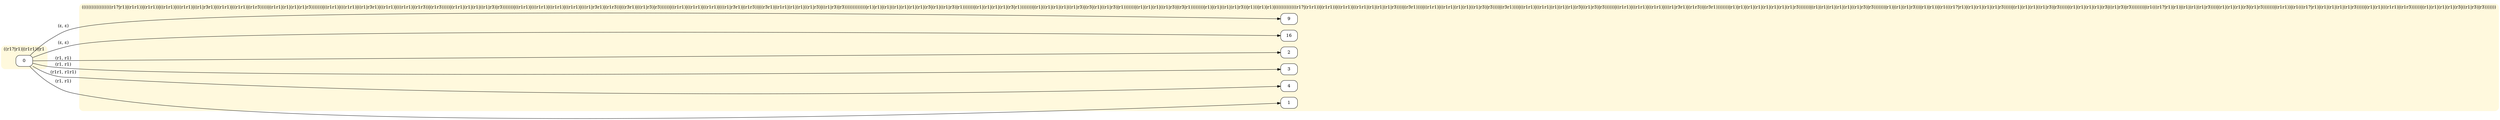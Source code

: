 digraph "MONinput/i" {
rankdir=LR
node [style=filled fillcolor=white]
subgraph cluster0 {
style="rounded,filled" color="#FFF9DD" node [style="rounded,filled" shape=box fillcolor="#FFFFFF"]
label="((r1?|r1)|(r1r1))|r1"
M0S0 [label=0];
}
subgraph cluster1 {
style="rounded,filled" color="#FFF9DD" node [style="rounded,filled" shape=box fillcolor="#FFFFFF"]
label="((((((((((((((((((r1?|r1)|(r1r1))|(r1r1))|((r1r1)|(((r1r1)|((r1|r3r1)|((r1r1)|((r1r1)|(r1r3)))))|(r1r1|(r1|(r1|(r1|r3)))))))|((r1r1)|(((r1r1)|((r1|r3r1)|((r1r1)|(((r1r1)|(r1r3))|(r1r3)))))|(r1r1|(r1|(r1|((r1|r3)|r3)))))))|((r1r1)|(((r1r1)|((r1r1)|((r1r1)|(((r1|r3r1)|(r1r3))|((r3r1)|((r1|r3)|r3))))))|((r1r1)|((r1r1)|((r1r1)|(((r1|r3r1)|(r1r3))|((r3r1)|(r1r1|(r1|(r1|((r1|r3)|((r1|r3)|r3)))))))))))))|r1)|r1)|(r1|((r1|(r1|(r1|(r1|(r3|(r1|((r1|r3)|r1)))))))|(r1|(r1|(r1|(r1|(r3|r1))))))))|(r1|((r1|(r1|(r1|((r1|r3)|(r3|(r1|((r1|r3)|r1)))))))|(r1|(r1|(r1|((r1|r3)|(r3|r1))))))))|r1)|(r1|((r1|(r1|r3))|r1)))|r1)|r1)|(((((((((((((r1?|(r1r1))|(r1r1))|((r1r1)|((r1r1|(r1|(r1|(r1|r3))))|(r3r1))))|((r1r1)|((r1r1|(r1|(r1|((r1|r3)|r3))))|(r3r1))))|((r1r1)|((r1r1|(r1|(r1|(r1|(r3|((r1|r3)|r3))))))|((r1r1)|((r1r1)|((r1r1)|(((r1|r3r1)|(r1r3))|(r3r1))))))))|r1)|r1)|(r1|(r1|(r1|(r1|(r1|(r1|r3)))))))|(r1|(r1|(r1|(r1|(r1|((r1|r3)|r3)))))))|r1)|(r1|(r1|r3)))|r1)|r1))|(r1(((r1?|r1)|(r1|(r1|(r1|(r1|r3)))))|(r1|(r1|(r1|((r1|r3)|r3)))))|(r1|(r1|(r1|(r1|(r3|((r1|r3)|r3))))))))|(r1(((r1?|r1)|r1)|(r1|(r1|(r1|r3))))|(r1|(r1|(r1|(r3|(r1|r3)))))))|(r1r1))|(r1(((r1?|r1)|(r1|(r1|(r1|(r1|r3)))))|(r1|(r1|(((r1r1)|(r1r3))))))|(r1|(r1|(r1|(r1|(r3|((r1|r3)|r3)))))))"
M1S9 [label=9];
M1S16 [label=16];
M1S2 [label=2];
M1S3 [label=3];
M1S4 [label=4];
M1S1 [label=1];
}
M0S0 -> M1S9 [label="(ε, ε)"]
M0S0 -> M1S16 [label="(ε, ε)"]
M0S0 -> M1S2 [label="(r1, r1)"]
M0S0 -> M1S3 [label="(r1, r1)"]
M0S0 -> M1S4 [label="(r1r1, r1r1)"]
M0S0 -> M1S1 [label="(r1, r1)"]
}
